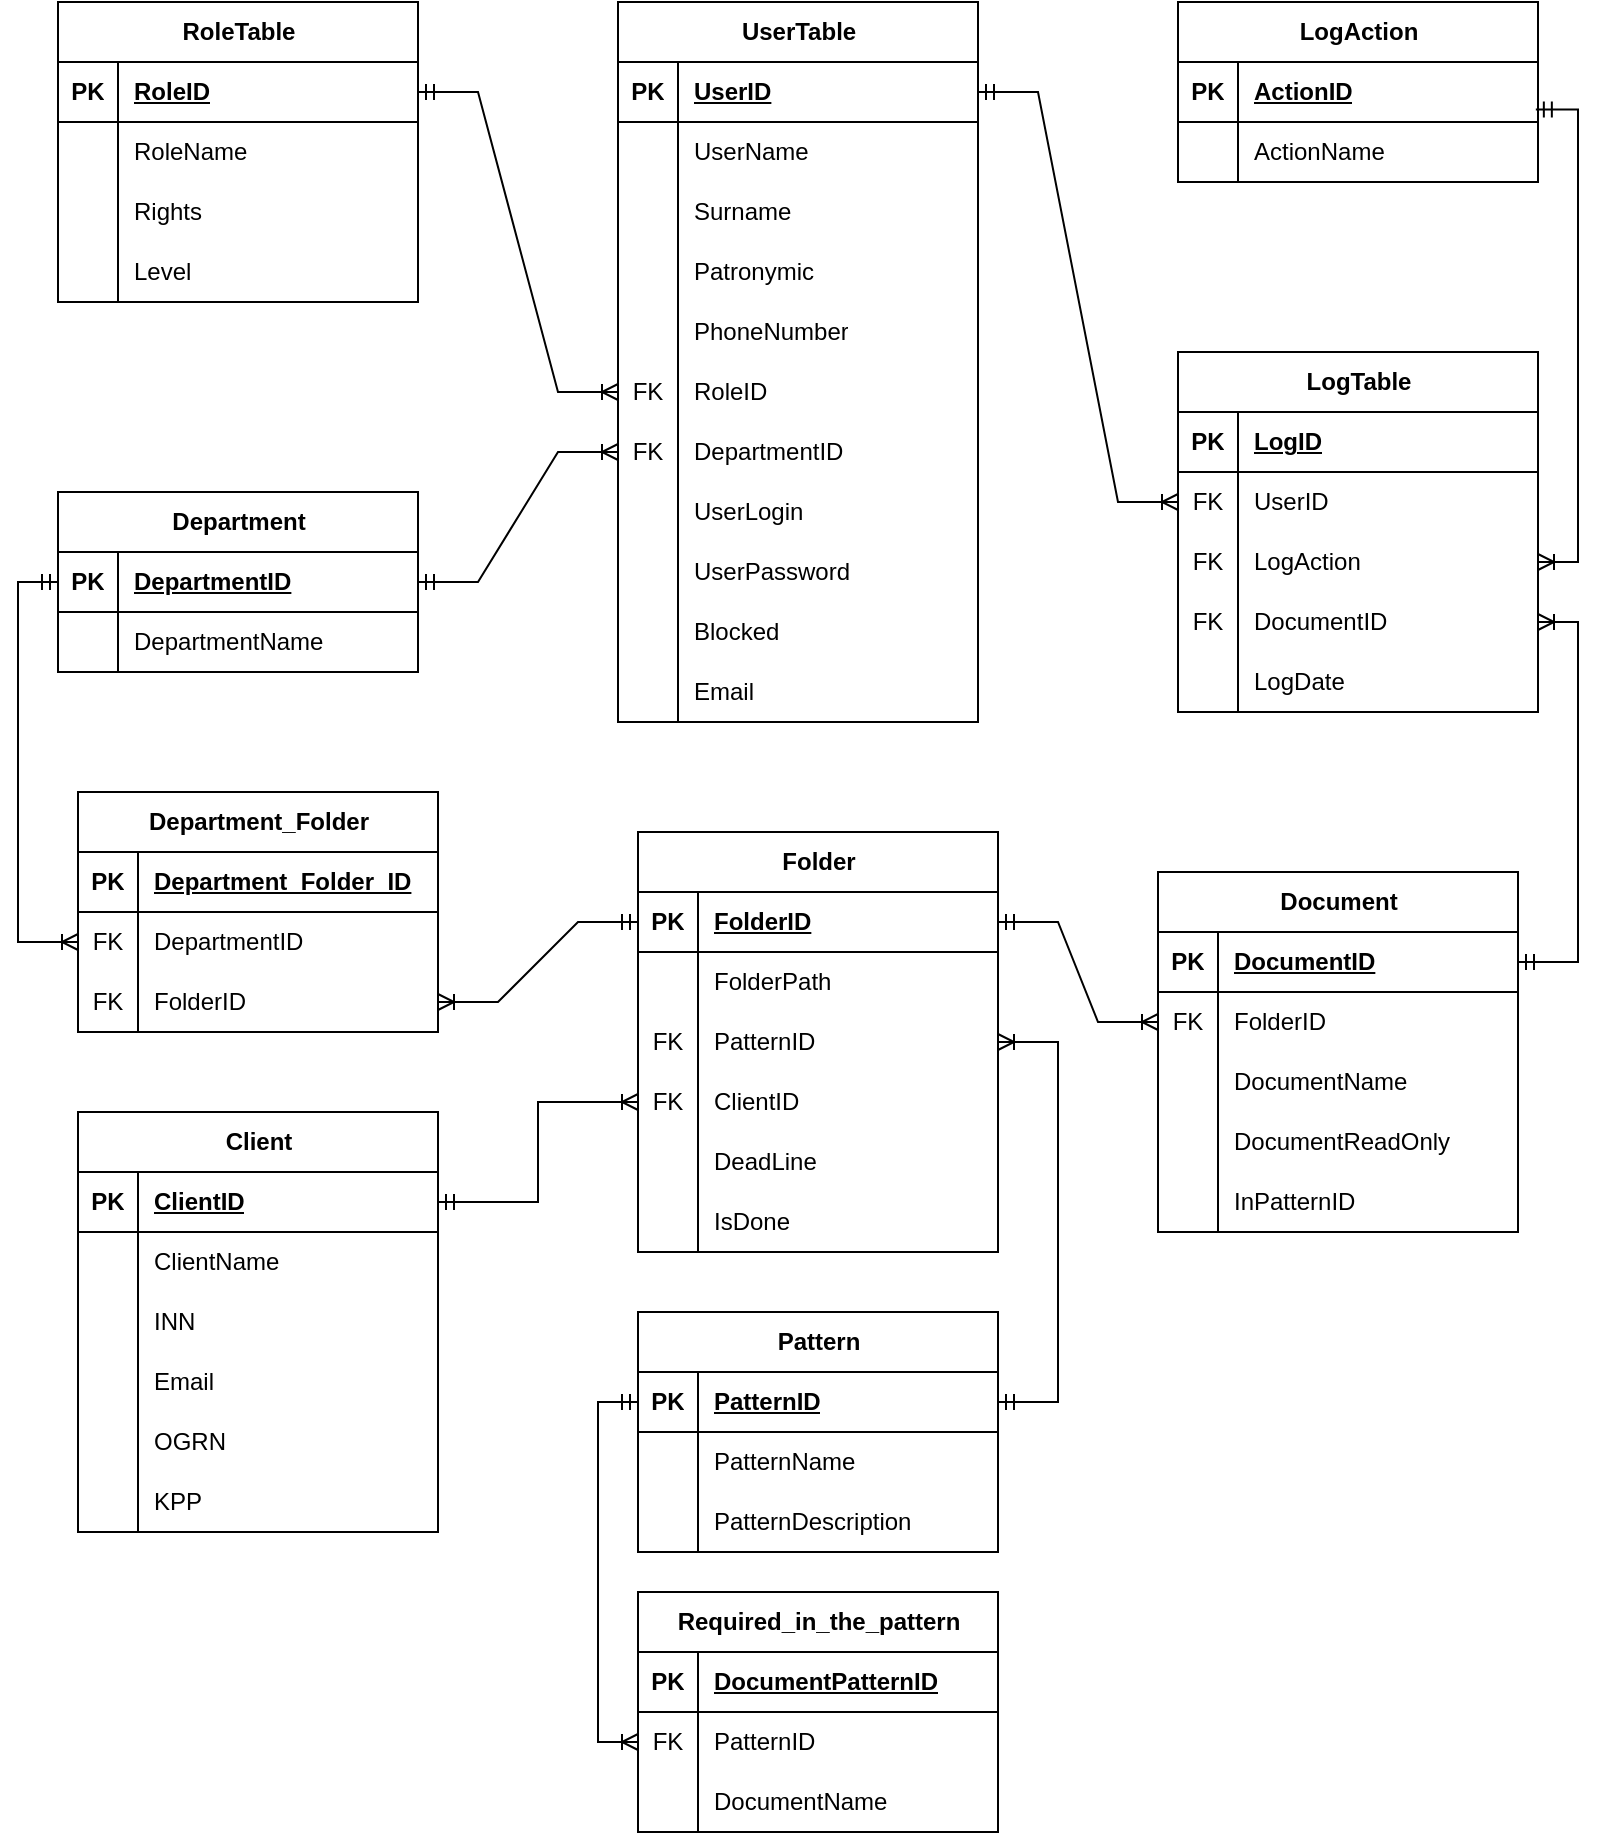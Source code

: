 <mxfile version="26.2.13">
  <diagram id="R2lEEEUBdFMjLlhIrx00" name="Page-1">
    <mxGraphModel dx="1428" dy="751" grid="1" gridSize="10" guides="1" tooltips="1" connect="1" arrows="1" fold="1" page="1" pageScale="1" pageWidth="850" pageHeight="1100" math="0" shadow="0" extFonts="Permanent Marker^https://fonts.googleapis.com/css?family=Permanent+Marker">
      <root>
        <mxCell id="0" />
        <mxCell id="1" parent="0" />
        <mxCell id="W2FB_VLiTcJTFJ5X6E1n-1" value="Client" style="shape=table;startSize=30;container=1;collapsible=1;childLayout=tableLayout;fixedRows=1;rowLines=0;fontStyle=1;align=center;resizeLast=1;html=1;" parent="1" vertex="1">
          <mxGeometry x="60" y="700" width="180" height="210" as="geometry" />
        </mxCell>
        <mxCell id="W2FB_VLiTcJTFJ5X6E1n-2" value="" style="shape=tableRow;horizontal=0;startSize=0;swimlaneHead=0;swimlaneBody=0;fillColor=none;collapsible=0;dropTarget=0;points=[[0,0.5],[1,0.5]];portConstraint=eastwest;top=0;left=0;right=0;bottom=1;" parent="W2FB_VLiTcJTFJ5X6E1n-1" vertex="1">
          <mxGeometry y="30" width="180" height="30" as="geometry" />
        </mxCell>
        <mxCell id="W2FB_VLiTcJTFJ5X6E1n-3" value="PK" style="shape=partialRectangle;connectable=0;fillColor=none;top=0;left=0;bottom=0;right=0;fontStyle=1;overflow=hidden;whiteSpace=wrap;html=1;" parent="W2FB_VLiTcJTFJ5X6E1n-2" vertex="1">
          <mxGeometry width="30" height="30" as="geometry">
            <mxRectangle width="30" height="30" as="alternateBounds" />
          </mxGeometry>
        </mxCell>
        <mxCell id="W2FB_VLiTcJTFJ5X6E1n-4" value="ClientID" style="shape=partialRectangle;connectable=0;fillColor=none;top=0;left=0;bottom=0;right=0;align=left;spacingLeft=6;fontStyle=5;overflow=hidden;whiteSpace=wrap;html=1;" parent="W2FB_VLiTcJTFJ5X6E1n-2" vertex="1">
          <mxGeometry x="30" width="150" height="30" as="geometry">
            <mxRectangle width="150" height="30" as="alternateBounds" />
          </mxGeometry>
        </mxCell>
        <mxCell id="W2FB_VLiTcJTFJ5X6E1n-5" value="" style="shape=tableRow;horizontal=0;startSize=0;swimlaneHead=0;swimlaneBody=0;fillColor=none;collapsible=0;dropTarget=0;points=[[0,0.5],[1,0.5]];portConstraint=eastwest;top=0;left=0;right=0;bottom=0;" parent="W2FB_VLiTcJTFJ5X6E1n-1" vertex="1">
          <mxGeometry y="60" width="180" height="30" as="geometry" />
        </mxCell>
        <mxCell id="W2FB_VLiTcJTFJ5X6E1n-6" value="" style="shape=partialRectangle;connectable=0;fillColor=none;top=0;left=0;bottom=0;right=0;editable=1;overflow=hidden;whiteSpace=wrap;html=1;" parent="W2FB_VLiTcJTFJ5X6E1n-5" vertex="1">
          <mxGeometry width="30" height="30" as="geometry">
            <mxRectangle width="30" height="30" as="alternateBounds" />
          </mxGeometry>
        </mxCell>
        <mxCell id="W2FB_VLiTcJTFJ5X6E1n-7" value="ClientName" style="shape=partialRectangle;connectable=0;fillColor=none;top=0;left=0;bottom=0;right=0;align=left;spacingLeft=6;overflow=hidden;whiteSpace=wrap;html=1;" parent="W2FB_VLiTcJTFJ5X6E1n-5" vertex="1">
          <mxGeometry x="30" width="150" height="30" as="geometry">
            <mxRectangle width="150" height="30" as="alternateBounds" />
          </mxGeometry>
        </mxCell>
        <mxCell id="W2FB_VLiTcJTFJ5X6E1n-8" value="" style="shape=tableRow;horizontal=0;startSize=0;swimlaneHead=0;swimlaneBody=0;fillColor=none;collapsible=0;dropTarget=0;points=[[0,0.5],[1,0.5]];portConstraint=eastwest;top=0;left=0;right=0;bottom=0;" parent="W2FB_VLiTcJTFJ5X6E1n-1" vertex="1">
          <mxGeometry y="90" width="180" height="30" as="geometry" />
        </mxCell>
        <mxCell id="W2FB_VLiTcJTFJ5X6E1n-9" value="" style="shape=partialRectangle;connectable=0;fillColor=none;top=0;left=0;bottom=0;right=0;editable=1;overflow=hidden;whiteSpace=wrap;html=1;" parent="W2FB_VLiTcJTFJ5X6E1n-8" vertex="1">
          <mxGeometry width="30" height="30" as="geometry">
            <mxRectangle width="30" height="30" as="alternateBounds" />
          </mxGeometry>
        </mxCell>
        <mxCell id="W2FB_VLiTcJTFJ5X6E1n-10" value="INN" style="shape=partialRectangle;connectable=0;fillColor=none;top=0;left=0;bottom=0;right=0;align=left;spacingLeft=6;overflow=hidden;whiteSpace=wrap;html=1;" parent="W2FB_VLiTcJTFJ5X6E1n-8" vertex="1">
          <mxGeometry x="30" width="150" height="30" as="geometry">
            <mxRectangle width="150" height="30" as="alternateBounds" />
          </mxGeometry>
        </mxCell>
        <mxCell id="W2FB_VLiTcJTFJ5X6E1n-11" value="" style="shape=tableRow;horizontal=0;startSize=0;swimlaneHead=0;swimlaneBody=0;fillColor=none;collapsible=0;dropTarget=0;points=[[0,0.5],[1,0.5]];portConstraint=eastwest;top=0;left=0;right=0;bottom=0;" parent="W2FB_VLiTcJTFJ5X6E1n-1" vertex="1">
          <mxGeometry y="120" width="180" height="30" as="geometry" />
        </mxCell>
        <mxCell id="W2FB_VLiTcJTFJ5X6E1n-12" value="" style="shape=partialRectangle;connectable=0;fillColor=none;top=0;left=0;bottom=0;right=0;editable=1;overflow=hidden;whiteSpace=wrap;html=1;" parent="W2FB_VLiTcJTFJ5X6E1n-11" vertex="1">
          <mxGeometry width="30" height="30" as="geometry">
            <mxRectangle width="30" height="30" as="alternateBounds" />
          </mxGeometry>
        </mxCell>
        <mxCell id="W2FB_VLiTcJTFJ5X6E1n-13" value="Email" style="shape=partialRectangle;connectable=0;fillColor=none;top=0;left=0;bottom=0;right=0;align=left;spacingLeft=6;overflow=hidden;whiteSpace=wrap;html=1;" parent="W2FB_VLiTcJTFJ5X6E1n-11" vertex="1">
          <mxGeometry x="30" width="150" height="30" as="geometry">
            <mxRectangle width="150" height="30" as="alternateBounds" />
          </mxGeometry>
        </mxCell>
        <mxCell id="W2FB_VLiTcJTFJ5X6E1n-147" style="shape=tableRow;horizontal=0;startSize=0;swimlaneHead=0;swimlaneBody=0;fillColor=none;collapsible=0;dropTarget=0;points=[[0,0.5],[1,0.5]];portConstraint=eastwest;top=0;left=0;right=0;bottom=0;" parent="W2FB_VLiTcJTFJ5X6E1n-1" vertex="1">
          <mxGeometry y="150" width="180" height="30" as="geometry" />
        </mxCell>
        <mxCell id="W2FB_VLiTcJTFJ5X6E1n-148" style="shape=partialRectangle;connectable=0;fillColor=none;top=0;left=0;bottom=0;right=0;editable=1;overflow=hidden;whiteSpace=wrap;html=1;" parent="W2FB_VLiTcJTFJ5X6E1n-147" vertex="1">
          <mxGeometry width="30" height="30" as="geometry">
            <mxRectangle width="30" height="30" as="alternateBounds" />
          </mxGeometry>
        </mxCell>
        <mxCell id="W2FB_VLiTcJTFJ5X6E1n-149" value="OGRN" style="shape=partialRectangle;connectable=0;fillColor=none;top=0;left=0;bottom=0;right=0;align=left;spacingLeft=6;overflow=hidden;whiteSpace=wrap;html=1;" parent="W2FB_VLiTcJTFJ5X6E1n-147" vertex="1">
          <mxGeometry x="30" width="150" height="30" as="geometry">
            <mxRectangle width="150" height="30" as="alternateBounds" />
          </mxGeometry>
        </mxCell>
        <mxCell id="W2FB_VLiTcJTFJ5X6E1n-150" style="shape=tableRow;horizontal=0;startSize=0;swimlaneHead=0;swimlaneBody=0;fillColor=none;collapsible=0;dropTarget=0;points=[[0,0.5],[1,0.5]];portConstraint=eastwest;top=0;left=0;right=0;bottom=0;" parent="W2FB_VLiTcJTFJ5X6E1n-1" vertex="1">
          <mxGeometry y="180" width="180" height="30" as="geometry" />
        </mxCell>
        <mxCell id="W2FB_VLiTcJTFJ5X6E1n-151" style="shape=partialRectangle;connectable=0;fillColor=none;top=0;left=0;bottom=0;right=0;editable=1;overflow=hidden;whiteSpace=wrap;html=1;" parent="W2FB_VLiTcJTFJ5X6E1n-150" vertex="1">
          <mxGeometry width="30" height="30" as="geometry">
            <mxRectangle width="30" height="30" as="alternateBounds" />
          </mxGeometry>
        </mxCell>
        <mxCell id="W2FB_VLiTcJTFJ5X6E1n-152" value="KPP" style="shape=partialRectangle;connectable=0;fillColor=none;top=0;left=0;bottom=0;right=0;align=left;spacingLeft=6;overflow=hidden;whiteSpace=wrap;html=1;" parent="W2FB_VLiTcJTFJ5X6E1n-150" vertex="1">
          <mxGeometry x="30" width="150" height="30" as="geometry">
            <mxRectangle width="150" height="30" as="alternateBounds" />
          </mxGeometry>
        </mxCell>
        <mxCell id="W2FB_VLiTcJTFJ5X6E1n-14" value="UserTable" style="shape=table;startSize=30;container=1;collapsible=1;childLayout=tableLayout;fixedRows=1;rowLines=0;fontStyle=1;align=center;resizeLast=1;html=1;" parent="1" vertex="1">
          <mxGeometry x="330" y="145" width="180" height="360" as="geometry" />
        </mxCell>
        <mxCell id="W2FB_VLiTcJTFJ5X6E1n-15" value="" style="shape=tableRow;horizontal=0;startSize=0;swimlaneHead=0;swimlaneBody=0;fillColor=none;collapsible=0;dropTarget=0;points=[[0,0.5],[1,0.5]];portConstraint=eastwest;top=0;left=0;right=0;bottom=1;" parent="W2FB_VLiTcJTFJ5X6E1n-14" vertex="1">
          <mxGeometry y="30" width="180" height="30" as="geometry" />
        </mxCell>
        <mxCell id="W2FB_VLiTcJTFJ5X6E1n-16" value="PK" style="shape=partialRectangle;connectable=0;fillColor=none;top=0;left=0;bottom=0;right=0;fontStyle=1;overflow=hidden;whiteSpace=wrap;html=1;" parent="W2FB_VLiTcJTFJ5X6E1n-15" vertex="1">
          <mxGeometry width="30" height="30" as="geometry">
            <mxRectangle width="30" height="30" as="alternateBounds" />
          </mxGeometry>
        </mxCell>
        <mxCell id="W2FB_VLiTcJTFJ5X6E1n-17" value="UserID" style="shape=partialRectangle;connectable=0;fillColor=none;top=0;left=0;bottom=0;right=0;align=left;spacingLeft=6;fontStyle=5;overflow=hidden;whiteSpace=wrap;html=1;" parent="W2FB_VLiTcJTFJ5X6E1n-15" vertex="1">
          <mxGeometry x="30" width="150" height="30" as="geometry">
            <mxRectangle width="150" height="30" as="alternateBounds" />
          </mxGeometry>
        </mxCell>
        <mxCell id="W2FB_VLiTcJTFJ5X6E1n-18" value="" style="shape=tableRow;horizontal=0;startSize=0;swimlaneHead=0;swimlaneBody=0;fillColor=none;collapsible=0;dropTarget=0;points=[[0,0.5],[1,0.5]];portConstraint=eastwest;top=0;left=0;right=0;bottom=0;" parent="W2FB_VLiTcJTFJ5X6E1n-14" vertex="1">
          <mxGeometry y="60" width="180" height="30" as="geometry" />
        </mxCell>
        <mxCell id="W2FB_VLiTcJTFJ5X6E1n-19" value="" style="shape=partialRectangle;connectable=0;fillColor=none;top=0;left=0;bottom=0;right=0;editable=1;overflow=hidden;whiteSpace=wrap;html=1;" parent="W2FB_VLiTcJTFJ5X6E1n-18" vertex="1">
          <mxGeometry width="30" height="30" as="geometry">
            <mxRectangle width="30" height="30" as="alternateBounds" />
          </mxGeometry>
        </mxCell>
        <mxCell id="W2FB_VLiTcJTFJ5X6E1n-20" value="UserName" style="shape=partialRectangle;connectable=0;fillColor=none;top=0;left=0;bottom=0;right=0;align=left;spacingLeft=6;overflow=hidden;whiteSpace=wrap;html=1;" parent="W2FB_VLiTcJTFJ5X6E1n-18" vertex="1">
          <mxGeometry x="30" width="150" height="30" as="geometry">
            <mxRectangle width="150" height="30" as="alternateBounds" />
          </mxGeometry>
        </mxCell>
        <mxCell id="W2FB_VLiTcJTFJ5X6E1n-21" value="" style="shape=tableRow;horizontal=0;startSize=0;swimlaneHead=0;swimlaneBody=0;fillColor=none;collapsible=0;dropTarget=0;points=[[0,0.5],[1,0.5]];portConstraint=eastwest;top=0;left=0;right=0;bottom=0;" parent="W2FB_VLiTcJTFJ5X6E1n-14" vertex="1">
          <mxGeometry y="90" width="180" height="30" as="geometry" />
        </mxCell>
        <mxCell id="W2FB_VLiTcJTFJ5X6E1n-22" value="" style="shape=partialRectangle;connectable=0;fillColor=none;top=0;left=0;bottom=0;right=0;editable=1;overflow=hidden;whiteSpace=wrap;html=1;" parent="W2FB_VLiTcJTFJ5X6E1n-21" vertex="1">
          <mxGeometry width="30" height="30" as="geometry">
            <mxRectangle width="30" height="30" as="alternateBounds" />
          </mxGeometry>
        </mxCell>
        <mxCell id="W2FB_VLiTcJTFJ5X6E1n-23" value="Surname" style="shape=partialRectangle;connectable=0;fillColor=none;top=0;left=0;bottom=0;right=0;align=left;spacingLeft=6;overflow=hidden;whiteSpace=wrap;html=1;" parent="W2FB_VLiTcJTFJ5X6E1n-21" vertex="1">
          <mxGeometry x="30" width="150" height="30" as="geometry">
            <mxRectangle width="150" height="30" as="alternateBounds" />
          </mxGeometry>
        </mxCell>
        <mxCell id="W2FB_VLiTcJTFJ5X6E1n-24" value="" style="shape=tableRow;horizontal=0;startSize=0;swimlaneHead=0;swimlaneBody=0;fillColor=none;collapsible=0;dropTarget=0;points=[[0,0.5],[1,0.5]];portConstraint=eastwest;top=0;left=0;right=0;bottom=0;" parent="W2FB_VLiTcJTFJ5X6E1n-14" vertex="1">
          <mxGeometry y="120" width="180" height="30" as="geometry" />
        </mxCell>
        <mxCell id="W2FB_VLiTcJTFJ5X6E1n-25" value="" style="shape=partialRectangle;connectable=0;fillColor=none;top=0;left=0;bottom=0;right=0;editable=1;overflow=hidden;whiteSpace=wrap;html=1;" parent="W2FB_VLiTcJTFJ5X6E1n-24" vertex="1">
          <mxGeometry width="30" height="30" as="geometry">
            <mxRectangle width="30" height="30" as="alternateBounds" />
          </mxGeometry>
        </mxCell>
        <mxCell id="W2FB_VLiTcJTFJ5X6E1n-26" value="Patronymic" style="shape=partialRectangle;connectable=0;fillColor=none;top=0;left=0;bottom=0;right=0;align=left;spacingLeft=6;overflow=hidden;whiteSpace=wrap;html=1;" parent="W2FB_VLiTcJTFJ5X6E1n-24" vertex="1">
          <mxGeometry x="30" width="150" height="30" as="geometry">
            <mxRectangle width="150" height="30" as="alternateBounds" />
          </mxGeometry>
        </mxCell>
        <mxCell id="W2FB_VLiTcJTFJ5X6E1n-153" style="shape=tableRow;horizontal=0;startSize=0;swimlaneHead=0;swimlaneBody=0;fillColor=none;collapsible=0;dropTarget=0;points=[[0,0.5],[1,0.5]];portConstraint=eastwest;top=0;left=0;right=0;bottom=0;" parent="W2FB_VLiTcJTFJ5X6E1n-14" vertex="1">
          <mxGeometry y="150" width="180" height="30" as="geometry" />
        </mxCell>
        <mxCell id="W2FB_VLiTcJTFJ5X6E1n-154" style="shape=partialRectangle;connectable=0;fillColor=none;top=0;left=0;bottom=0;right=0;editable=1;overflow=hidden;whiteSpace=wrap;html=1;" parent="W2FB_VLiTcJTFJ5X6E1n-153" vertex="1">
          <mxGeometry width="30" height="30" as="geometry">
            <mxRectangle width="30" height="30" as="alternateBounds" />
          </mxGeometry>
        </mxCell>
        <mxCell id="W2FB_VLiTcJTFJ5X6E1n-155" value="PhoneNumber" style="shape=partialRectangle;connectable=0;fillColor=none;top=0;left=0;bottom=0;right=0;align=left;spacingLeft=6;overflow=hidden;whiteSpace=wrap;html=1;" parent="W2FB_VLiTcJTFJ5X6E1n-153" vertex="1">
          <mxGeometry x="30" width="150" height="30" as="geometry">
            <mxRectangle width="150" height="30" as="alternateBounds" />
          </mxGeometry>
        </mxCell>
        <mxCell id="W2FB_VLiTcJTFJ5X6E1n-156" style="shape=tableRow;horizontal=0;startSize=0;swimlaneHead=0;swimlaneBody=0;fillColor=none;collapsible=0;dropTarget=0;points=[[0,0.5],[1,0.5]];portConstraint=eastwest;top=0;left=0;right=0;bottom=0;" parent="W2FB_VLiTcJTFJ5X6E1n-14" vertex="1">
          <mxGeometry y="180" width="180" height="30" as="geometry" />
        </mxCell>
        <mxCell id="W2FB_VLiTcJTFJ5X6E1n-157" value="FK" style="shape=partialRectangle;connectable=0;fillColor=none;top=0;left=0;bottom=0;right=0;editable=1;overflow=hidden;whiteSpace=wrap;html=1;" parent="W2FB_VLiTcJTFJ5X6E1n-156" vertex="1">
          <mxGeometry width="30" height="30" as="geometry">
            <mxRectangle width="30" height="30" as="alternateBounds" />
          </mxGeometry>
        </mxCell>
        <mxCell id="W2FB_VLiTcJTFJ5X6E1n-158" value="RoleID" style="shape=partialRectangle;connectable=0;fillColor=none;top=0;left=0;bottom=0;right=0;align=left;spacingLeft=6;overflow=hidden;whiteSpace=wrap;html=1;" parent="W2FB_VLiTcJTFJ5X6E1n-156" vertex="1">
          <mxGeometry x="30" width="150" height="30" as="geometry">
            <mxRectangle width="150" height="30" as="alternateBounds" />
          </mxGeometry>
        </mxCell>
        <mxCell id="W2FB_VLiTcJTFJ5X6E1n-159" style="shape=tableRow;horizontal=0;startSize=0;swimlaneHead=0;swimlaneBody=0;fillColor=none;collapsible=0;dropTarget=0;points=[[0,0.5],[1,0.5]];portConstraint=eastwest;top=0;left=0;right=0;bottom=0;" parent="W2FB_VLiTcJTFJ5X6E1n-14" vertex="1">
          <mxGeometry y="210" width="180" height="30" as="geometry" />
        </mxCell>
        <mxCell id="W2FB_VLiTcJTFJ5X6E1n-160" value="FK" style="shape=partialRectangle;connectable=0;fillColor=none;top=0;left=0;bottom=0;right=0;editable=1;overflow=hidden;whiteSpace=wrap;html=1;" parent="W2FB_VLiTcJTFJ5X6E1n-159" vertex="1">
          <mxGeometry width="30" height="30" as="geometry">
            <mxRectangle width="30" height="30" as="alternateBounds" />
          </mxGeometry>
        </mxCell>
        <mxCell id="W2FB_VLiTcJTFJ5X6E1n-161" value="DepartmentID" style="shape=partialRectangle;connectable=0;fillColor=none;top=0;left=0;bottom=0;right=0;align=left;spacingLeft=6;overflow=hidden;whiteSpace=wrap;html=1;" parent="W2FB_VLiTcJTFJ5X6E1n-159" vertex="1">
          <mxGeometry x="30" width="150" height="30" as="geometry">
            <mxRectangle width="150" height="30" as="alternateBounds" />
          </mxGeometry>
        </mxCell>
        <mxCell id="W2FB_VLiTcJTFJ5X6E1n-162" style="shape=tableRow;horizontal=0;startSize=0;swimlaneHead=0;swimlaneBody=0;fillColor=none;collapsible=0;dropTarget=0;points=[[0,0.5],[1,0.5]];portConstraint=eastwest;top=0;left=0;right=0;bottom=0;" parent="W2FB_VLiTcJTFJ5X6E1n-14" vertex="1">
          <mxGeometry y="240" width="180" height="30" as="geometry" />
        </mxCell>
        <mxCell id="W2FB_VLiTcJTFJ5X6E1n-163" style="shape=partialRectangle;connectable=0;fillColor=none;top=0;left=0;bottom=0;right=0;editable=1;overflow=hidden;whiteSpace=wrap;html=1;" parent="W2FB_VLiTcJTFJ5X6E1n-162" vertex="1">
          <mxGeometry width="30" height="30" as="geometry">
            <mxRectangle width="30" height="30" as="alternateBounds" />
          </mxGeometry>
        </mxCell>
        <mxCell id="W2FB_VLiTcJTFJ5X6E1n-164" value="UserLogin" style="shape=partialRectangle;connectable=0;fillColor=none;top=0;left=0;bottom=0;right=0;align=left;spacingLeft=6;overflow=hidden;whiteSpace=wrap;html=1;" parent="W2FB_VLiTcJTFJ5X6E1n-162" vertex="1">
          <mxGeometry x="30" width="150" height="30" as="geometry">
            <mxRectangle width="150" height="30" as="alternateBounds" />
          </mxGeometry>
        </mxCell>
        <mxCell id="W2FB_VLiTcJTFJ5X6E1n-165" style="shape=tableRow;horizontal=0;startSize=0;swimlaneHead=0;swimlaneBody=0;fillColor=none;collapsible=0;dropTarget=0;points=[[0,0.5],[1,0.5]];portConstraint=eastwest;top=0;left=0;right=0;bottom=0;" parent="W2FB_VLiTcJTFJ5X6E1n-14" vertex="1">
          <mxGeometry y="270" width="180" height="30" as="geometry" />
        </mxCell>
        <mxCell id="W2FB_VLiTcJTFJ5X6E1n-166" style="shape=partialRectangle;connectable=0;fillColor=none;top=0;left=0;bottom=0;right=0;editable=1;overflow=hidden;whiteSpace=wrap;html=1;" parent="W2FB_VLiTcJTFJ5X6E1n-165" vertex="1">
          <mxGeometry width="30" height="30" as="geometry">
            <mxRectangle width="30" height="30" as="alternateBounds" />
          </mxGeometry>
        </mxCell>
        <mxCell id="W2FB_VLiTcJTFJ5X6E1n-167" value="UserPassword" style="shape=partialRectangle;connectable=0;fillColor=none;top=0;left=0;bottom=0;right=0;align=left;spacingLeft=6;overflow=hidden;whiteSpace=wrap;html=1;" parent="W2FB_VLiTcJTFJ5X6E1n-165" vertex="1">
          <mxGeometry x="30" width="150" height="30" as="geometry">
            <mxRectangle width="150" height="30" as="alternateBounds" />
          </mxGeometry>
        </mxCell>
        <mxCell id="W2FB_VLiTcJTFJ5X6E1n-168" style="shape=tableRow;horizontal=0;startSize=0;swimlaneHead=0;swimlaneBody=0;fillColor=none;collapsible=0;dropTarget=0;points=[[0,0.5],[1,0.5]];portConstraint=eastwest;top=0;left=0;right=0;bottom=0;" parent="W2FB_VLiTcJTFJ5X6E1n-14" vertex="1">
          <mxGeometry y="300" width="180" height="30" as="geometry" />
        </mxCell>
        <mxCell id="W2FB_VLiTcJTFJ5X6E1n-169" style="shape=partialRectangle;connectable=0;fillColor=none;top=0;left=0;bottom=0;right=0;editable=1;overflow=hidden;whiteSpace=wrap;html=1;" parent="W2FB_VLiTcJTFJ5X6E1n-168" vertex="1">
          <mxGeometry width="30" height="30" as="geometry">
            <mxRectangle width="30" height="30" as="alternateBounds" />
          </mxGeometry>
        </mxCell>
        <mxCell id="W2FB_VLiTcJTFJ5X6E1n-170" value="Blocked" style="shape=partialRectangle;connectable=0;fillColor=none;top=0;left=0;bottom=0;right=0;align=left;spacingLeft=6;overflow=hidden;whiteSpace=wrap;html=1;" parent="W2FB_VLiTcJTFJ5X6E1n-168" vertex="1">
          <mxGeometry x="30" width="150" height="30" as="geometry">
            <mxRectangle width="150" height="30" as="alternateBounds" />
          </mxGeometry>
        </mxCell>
        <mxCell id="W2FB_VLiTcJTFJ5X6E1n-171" style="shape=tableRow;horizontal=0;startSize=0;swimlaneHead=0;swimlaneBody=0;fillColor=none;collapsible=0;dropTarget=0;points=[[0,0.5],[1,0.5]];portConstraint=eastwest;top=0;left=0;right=0;bottom=0;" parent="W2FB_VLiTcJTFJ5X6E1n-14" vertex="1">
          <mxGeometry y="330" width="180" height="30" as="geometry" />
        </mxCell>
        <mxCell id="W2FB_VLiTcJTFJ5X6E1n-172" style="shape=partialRectangle;connectable=0;fillColor=none;top=0;left=0;bottom=0;right=0;editable=1;overflow=hidden;whiteSpace=wrap;html=1;" parent="W2FB_VLiTcJTFJ5X6E1n-171" vertex="1">
          <mxGeometry width="30" height="30" as="geometry">
            <mxRectangle width="30" height="30" as="alternateBounds" />
          </mxGeometry>
        </mxCell>
        <mxCell id="W2FB_VLiTcJTFJ5X6E1n-173" value="Email" style="shape=partialRectangle;connectable=0;fillColor=none;top=0;left=0;bottom=0;right=0;align=left;spacingLeft=6;overflow=hidden;whiteSpace=wrap;html=1;" parent="W2FB_VLiTcJTFJ5X6E1n-171" vertex="1">
          <mxGeometry x="30" width="150" height="30" as="geometry">
            <mxRectangle width="150" height="30" as="alternateBounds" />
          </mxGeometry>
        </mxCell>
        <mxCell id="W2FB_VLiTcJTFJ5X6E1n-27" value="RoleTable" style="shape=table;startSize=30;container=1;collapsible=1;childLayout=tableLayout;fixedRows=1;rowLines=0;fontStyle=1;align=center;resizeLast=1;html=1;" parent="1" vertex="1">
          <mxGeometry x="50" y="145" width="180" height="150" as="geometry" />
        </mxCell>
        <mxCell id="W2FB_VLiTcJTFJ5X6E1n-28" value="" style="shape=tableRow;horizontal=0;startSize=0;swimlaneHead=0;swimlaneBody=0;fillColor=none;collapsible=0;dropTarget=0;points=[[0,0.5],[1,0.5]];portConstraint=eastwest;top=0;left=0;right=0;bottom=1;" parent="W2FB_VLiTcJTFJ5X6E1n-27" vertex="1">
          <mxGeometry y="30" width="180" height="30" as="geometry" />
        </mxCell>
        <mxCell id="W2FB_VLiTcJTFJ5X6E1n-29" value="PK" style="shape=partialRectangle;connectable=0;fillColor=none;top=0;left=0;bottom=0;right=0;fontStyle=1;overflow=hidden;whiteSpace=wrap;html=1;" parent="W2FB_VLiTcJTFJ5X6E1n-28" vertex="1">
          <mxGeometry width="30" height="30" as="geometry">
            <mxRectangle width="30" height="30" as="alternateBounds" />
          </mxGeometry>
        </mxCell>
        <mxCell id="W2FB_VLiTcJTFJ5X6E1n-30" value="RoleID" style="shape=partialRectangle;connectable=0;fillColor=none;top=0;left=0;bottom=0;right=0;align=left;spacingLeft=6;fontStyle=5;overflow=hidden;whiteSpace=wrap;html=1;" parent="W2FB_VLiTcJTFJ5X6E1n-28" vertex="1">
          <mxGeometry x="30" width="150" height="30" as="geometry">
            <mxRectangle width="150" height="30" as="alternateBounds" />
          </mxGeometry>
        </mxCell>
        <mxCell id="W2FB_VLiTcJTFJ5X6E1n-31" value="" style="shape=tableRow;horizontal=0;startSize=0;swimlaneHead=0;swimlaneBody=0;fillColor=none;collapsible=0;dropTarget=0;points=[[0,0.5],[1,0.5]];portConstraint=eastwest;top=0;left=0;right=0;bottom=0;" parent="W2FB_VLiTcJTFJ5X6E1n-27" vertex="1">
          <mxGeometry y="60" width="180" height="30" as="geometry" />
        </mxCell>
        <mxCell id="W2FB_VLiTcJTFJ5X6E1n-32" value="" style="shape=partialRectangle;connectable=0;fillColor=none;top=0;left=0;bottom=0;right=0;editable=1;overflow=hidden;whiteSpace=wrap;html=1;" parent="W2FB_VLiTcJTFJ5X6E1n-31" vertex="1">
          <mxGeometry width="30" height="30" as="geometry">
            <mxRectangle width="30" height="30" as="alternateBounds" />
          </mxGeometry>
        </mxCell>
        <mxCell id="W2FB_VLiTcJTFJ5X6E1n-33" value="RoleName" style="shape=partialRectangle;connectable=0;fillColor=none;top=0;left=0;bottom=0;right=0;align=left;spacingLeft=6;overflow=hidden;whiteSpace=wrap;html=1;" parent="W2FB_VLiTcJTFJ5X6E1n-31" vertex="1">
          <mxGeometry x="30" width="150" height="30" as="geometry">
            <mxRectangle width="150" height="30" as="alternateBounds" />
          </mxGeometry>
        </mxCell>
        <mxCell id="W2FB_VLiTcJTFJ5X6E1n-34" value="" style="shape=tableRow;horizontal=0;startSize=0;swimlaneHead=0;swimlaneBody=0;fillColor=none;collapsible=0;dropTarget=0;points=[[0,0.5],[1,0.5]];portConstraint=eastwest;top=0;left=0;right=0;bottom=0;" parent="W2FB_VLiTcJTFJ5X6E1n-27" vertex="1">
          <mxGeometry y="90" width="180" height="30" as="geometry" />
        </mxCell>
        <mxCell id="W2FB_VLiTcJTFJ5X6E1n-35" value="" style="shape=partialRectangle;connectable=0;fillColor=none;top=0;left=0;bottom=0;right=0;editable=1;overflow=hidden;whiteSpace=wrap;html=1;" parent="W2FB_VLiTcJTFJ5X6E1n-34" vertex="1">
          <mxGeometry width="30" height="30" as="geometry">
            <mxRectangle width="30" height="30" as="alternateBounds" />
          </mxGeometry>
        </mxCell>
        <mxCell id="W2FB_VLiTcJTFJ5X6E1n-36" value="Rights" style="shape=partialRectangle;connectable=0;fillColor=none;top=0;left=0;bottom=0;right=0;align=left;spacingLeft=6;overflow=hidden;whiteSpace=wrap;html=1;" parent="W2FB_VLiTcJTFJ5X6E1n-34" vertex="1">
          <mxGeometry x="30" width="150" height="30" as="geometry">
            <mxRectangle width="150" height="30" as="alternateBounds" />
          </mxGeometry>
        </mxCell>
        <mxCell id="W2FB_VLiTcJTFJ5X6E1n-37" value="" style="shape=tableRow;horizontal=0;startSize=0;swimlaneHead=0;swimlaneBody=0;fillColor=none;collapsible=0;dropTarget=0;points=[[0,0.5],[1,0.5]];portConstraint=eastwest;top=0;left=0;right=0;bottom=0;" parent="W2FB_VLiTcJTFJ5X6E1n-27" vertex="1">
          <mxGeometry y="120" width="180" height="30" as="geometry" />
        </mxCell>
        <mxCell id="W2FB_VLiTcJTFJ5X6E1n-38" value="" style="shape=partialRectangle;connectable=0;fillColor=none;top=0;left=0;bottom=0;right=0;editable=1;overflow=hidden;whiteSpace=wrap;html=1;" parent="W2FB_VLiTcJTFJ5X6E1n-37" vertex="1">
          <mxGeometry width="30" height="30" as="geometry">
            <mxRectangle width="30" height="30" as="alternateBounds" />
          </mxGeometry>
        </mxCell>
        <mxCell id="W2FB_VLiTcJTFJ5X6E1n-39" value="Level" style="shape=partialRectangle;connectable=0;fillColor=none;top=0;left=0;bottom=0;right=0;align=left;spacingLeft=6;overflow=hidden;whiteSpace=wrap;html=1;" parent="W2FB_VLiTcJTFJ5X6E1n-37" vertex="1">
          <mxGeometry x="30" width="150" height="30" as="geometry">
            <mxRectangle width="150" height="30" as="alternateBounds" />
          </mxGeometry>
        </mxCell>
        <mxCell id="W2FB_VLiTcJTFJ5X6E1n-40" value="Document" style="shape=table;startSize=30;container=1;collapsible=1;childLayout=tableLayout;fixedRows=1;rowLines=0;fontStyle=1;align=center;resizeLast=1;html=1;" parent="1" vertex="1">
          <mxGeometry x="600" y="580" width="180" height="180" as="geometry" />
        </mxCell>
        <mxCell id="W2FB_VLiTcJTFJ5X6E1n-41" value="" style="shape=tableRow;horizontal=0;startSize=0;swimlaneHead=0;swimlaneBody=0;fillColor=none;collapsible=0;dropTarget=0;points=[[0,0.5],[1,0.5]];portConstraint=eastwest;top=0;left=0;right=0;bottom=1;" parent="W2FB_VLiTcJTFJ5X6E1n-40" vertex="1">
          <mxGeometry y="30" width="180" height="30" as="geometry" />
        </mxCell>
        <mxCell id="W2FB_VLiTcJTFJ5X6E1n-42" value="PK" style="shape=partialRectangle;connectable=0;fillColor=none;top=0;left=0;bottom=0;right=0;fontStyle=1;overflow=hidden;whiteSpace=wrap;html=1;" parent="W2FB_VLiTcJTFJ5X6E1n-41" vertex="1">
          <mxGeometry width="30" height="30" as="geometry">
            <mxRectangle width="30" height="30" as="alternateBounds" />
          </mxGeometry>
        </mxCell>
        <mxCell id="W2FB_VLiTcJTFJ5X6E1n-43" value="DocumentID" style="shape=partialRectangle;connectable=0;fillColor=none;top=0;left=0;bottom=0;right=0;align=left;spacingLeft=6;fontStyle=5;overflow=hidden;whiteSpace=wrap;html=1;" parent="W2FB_VLiTcJTFJ5X6E1n-41" vertex="1">
          <mxGeometry x="30" width="150" height="30" as="geometry">
            <mxRectangle width="150" height="30" as="alternateBounds" />
          </mxGeometry>
        </mxCell>
        <mxCell id="W2FB_VLiTcJTFJ5X6E1n-44" value="" style="shape=tableRow;horizontal=0;startSize=0;swimlaneHead=0;swimlaneBody=0;fillColor=none;collapsible=0;dropTarget=0;points=[[0,0.5],[1,0.5]];portConstraint=eastwest;top=0;left=0;right=0;bottom=0;" parent="W2FB_VLiTcJTFJ5X6E1n-40" vertex="1">
          <mxGeometry y="60" width="180" height="30" as="geometry" />
        </mxCell>
        <mxCell id="W2FB_VLiTcJTFJ5X6E1n-45" value="FK" style="shape=partialRectangle;connectable=0;fillColor=none;top=0;left=0;bottom=0;right=0;editable=1;overflow=hidden;whiteSpace=wrap;html=1;" parent="W2FB_VLiTcJTFJ5X6E1n-44" vertex="1">
          <mxGeometry width="30" height="30" as="geometry">
            <mxRectangle width="30" height="30" as="alternateBounds" />
          </mxGeometry>
        </mxCell>
        <mxCell id="W2FB_VLiTcJTFJ5X6E1n-46" value="FolderID" style="shape=partialRectangle;connectable=0;fillColor=none;top=0;left=0;bottom=0;right=0;align=left;spacingLeft=6;overflow=hidden;whiteSpace=wrap;html=1;" parent="W2FB_VLiTcJTFJ5X6E1n-44" vertex="1">
          <mxGeometry x="30" width="150" height="30" as="geometry">
            <mxRectangle width="150" height="30" as="alternateBounds" />
          </mxGeometry>
        </mxCell>
        <mxCell id="W2FB_VLiTcJTFJ5X6E1n-47" value="" style="shape=tableRow;horizontal=0;startSize=0;swimlaneHead=0;swimlaneBody=0;fillColor=none;collapsible=0;dropTarget=0;points=[[0,0.5],[1,0.5]];portConstraint=eastwest;top=0;left=0;right=0;bottom=0;" parent="W2FB_VLiTcJTFJ5X6E1n-40" vertex="1">
          <mxGeometry y="90" width="180" height="30" as="geometry" />
        </mxCell>
        <mxCell id="W2FB_VLiTcJTFJ5X6E1n-48" value="" style="shape=partialRectangle;connectable=0;fillColor=none;top=0;left=0;bottom=0;right=0;editable=1;overflow=hidden;whiteSpace=wrap;html=1;" parent="W2FB_VLiTcJTFJ5X6E1n-47" vertex="1">
          <mxGeometry width="30" height="30" as="geometry">
            <mxRectangle width="30" height="30" as="alternateBounds" />
          </mxGeometry>
        </mxCell>
        <mxCell id="W2FB_VLiTcJTFJ5X6E1n-49" value="DocumentName" style="shape=partialRectangle;connectable=0;fillColor=none;top=0;left=0;bottom=0;right=0;align=left;spacingLeft=6;overflow=hidden;whiteSpace=wrap;html=1;" parent="W2FB_VLiTcJTFJ5X6E1n-47" vertex="1">
          <mxGeometry x="30" width="150" height="30" as="geometry">
            <mxRectangle width="150" height="30" as="alternateBounds" />
          </mxGeometry>
        </mxCell>
        <mxCell id="W2FB_VLiTcJTFJ5X6E1n-177" style="shape=tableRow;horizontal=0;startSize=0;swimlaneHead=0;swimlaneBody=0;fillColor=none;collapsible=0;dropTarget=0;points=[[0,0.5],[1,0.5]];portConstraint=eastwest;top=0;left=0;right=0;bottom=0;" parent="W2FB_VLiTcJTFJ5X6E1n-40" vertex="1">
          <mxGeometry y="120" width="180" height="30" as="geometry" />
        </mxCell>
        <mxCell id="W2FB_VLiTcJTFJ5X6E1n-178" style="shape=partialRectangle;connectable=0;fillColor=none;top=0;left=0;bottom=0;right=0;editable=1;overflow=hidden;whiteSpace=wrap;html=1;" parent="W2FB_VLiTcJTFJ5X6E1n-177" vertex="1">
          <mxGeometry width="30" height="30" as="geometry">
            <mxRectangle width="30" height="30" as="alternateBounds" />
          </mxGeometry>
        </mxCell>
        <mxCell id="W2FB_VLiTcJTFJ5X6E1n-179" value="DocumentReadOnly" style="shape=partialRectangle;connectable=0;fillColor=none;top=0;left=0;bottom=0;right=0;align=left;spacingLeft=6;overflow=hidden;whiteSpace=wrap;html=1;" parent="W2FB_VLiTcJTFJ5X6E1n-177" vertex="1">
          <mxGeometry x="30" width="150" height="30" as="geometry">
            <mxRectangle width="150" height="30" as="alternateBounds" />
          </mxGeometry>
        </mxCell>
        <mxCell id="W2FB_VLiTcJTFJ5X6E1n-180" style="shape=tableRow;horizontal=0;startSize=0;swimlaneHead=0;swimlaneBody=0;fillColor=none;collapsible=0;dropTarget=0;points=[[0,0.5],[1,0.5]];portConstraint=eastwest;top=0;left=0;right=0;bottom=0;" parent="W2FB_VLiTcJTFJ5X6E1n-40" vertex="1">
          <mxGeometry y="150" width="180" height="30" as="geometry" />
        </mxCell>
        <mxCell id="W2FB_VLiTcJTFJ5X6E1n-181" style="shape=partialRectangle;connectable=0;fillColor=none;top=0;left=0;bottom=0;right=0;editable=1;overflow=hidden;whiteSpace=wrap;html=1;" parent="W2FB_VLiTcJTFJ5X6E1n-180" vertex="1">
          <mxGeometry width="30" height="30" as="geometry">
            <mxRectangle width="30" height="30" as="alternateBounds" />
          </mxGeometry>
        </mxCell>
        <mxCell id="W2FB_VLiTcJTFJ5X6E1n-182" value="InPatternID" style="shape=partialRectangle;connectable=0;fillColor=none;top=0;left=0;bottom=0;right=0;align=left;spacingLeft=6;overflow=hidden;whiteSpace=wrap;html=1;" parent="W2FB_VLiTcJTFJ5X6E1n-180" vertex="1">
          <mxGeometry x="30" width="150" height="30" as="geometry">
            <mxRectangle width="150" height="30" as="alternateBounds" />
          </mxGeometry>
        </mxCell>
        <mxCell id="W2FB_VLiTcJTFJ5X6E1n-53" value="Folder" style="shape=table;startSize=30;container=1;collapsible=1;childLayout=tableLayout;fixedRows=1;rowLines=0;fontStyle=1;align=center;resizeLast=1;html=1;" parent="1" vertex="1">
          <mxGeometry x="340" y="560" width="180" height="210" as="geometry" />
        </mxCell>
        <mxCell id="W2FB_VLiTcJTFJ5X6E1n-54" value="" style="shape=tableRow;horizontal=0;startSize=0;swimlaneHead=0;swimlaneBody=0;fillColor=none;collapsible=0;dropTarget=0;points=[[0,0.5],[1,0.5]];portConstraint=eastwest;top=0;left=0;right=0;bottom=1;" parent="W2FB_VLiTcJTFJ5X6E1n-53" vertex="1">
          <mxGeometry y="30" width="180" height="30" as="geometry" />
        </mxCell>
        <mxCell id="W2FB_VLiTcJTFJ5X6E1n-55" value="PK" style="shape=partialRectangle;connectable=0;fillColor=none;top=0;left=0;bottom=0;right=0;fontStyle=1;overflow=hidden;whiteSpace=wrap;html=1;" parent="W2FB_VLiTcJTFJ5X6E1n-54" vertex="1">
          <mxGeometry width="30" height="30" as="geometry">
            <mxRectangle width="30" height="30" as="alternateBounds" />
          </mxGeometry>
        </mxCell>
        <mxCell id="W2FB_VLiTcJTFJ5X6E1n-56" value="FolderID" style="shape=partialRectangle;connectable=0;fillColor=none;top=0;left=0;bottom=0;right=0;align=left;spacingLeft=6;fontStyle=5;overflow=hidden;whiteSpace=wrap;html=1;" parent="W2FB_VLiTcJTFJ5X6E1n-54" vertex="1">
          <mxGeometry x="30" width="150" height="30" as="geometry">
            <mxRectangle width="150" height="30" as="alternateBounds" />
          </mxGeometry>
        </mxCell>
        <mxCell id="W2FB_VLiTcJTFJ5X6E1n-57" value="" style="shape=tableRow;horizontal=0;startSize=0;swimlaneHead=0;swimlaneBody=0;fillColor=none;collapsible=0;dropTarget=0;points=[[0,0.5],[1,0.5]];portConstraint=eastwest;top=0;left=0;right=0;bottom=0;" parent="W2FB_VLiTcJTFJ5X6E1n-53" vertex="1">
          <mxGeometry y="60" width="180" height="30" as="geometry" />
        </mxCell>
        <mxCell id="W2FB_VLiTcJTFJ5X6E1n-58" value="" style="shape=partialRectangle;connectable=0;fillColor=none;top=0;left=0;bottom=0;right=0;editable=1;overflow=hidden;whiteSpace=wrap;html=1;" parent="W2FB_VLiTcJTFJ5X6E1n-57" vertex="1">
          <mxGeometry width="30" height="30" as="geometry">
            <mxRectangle width="30" height="30" as="alternateBounds" />
          </mxGeometry>
        </mxCell>
        <mxCell id="W2FB_VLiTcJTFJ5X6E1n-59" value="FolderPath" style="shape=partialRectangle;connectable=0;fillColor=none;top=0;left=0;bottom=0;right=0;align=left;spacingLeft=6;overflow=hidden;whiteSpace=wrap;html=1;" parent="W2FB_VLiTcJTFJ5X6E1n-57" vertex="1">
          <mxGeometry x="30" width="150" height="30" as="geometry">
            <mxRectangle width="150" height="30" as="alternateBounds" />
          </mxGeometry>
        </mxCell>
        <mxCell id="W2FB_VLiTcJTFJ5X6E1n-60" value="" style="shape=tableRow;horizontal=0;startSize=0;swimlaneHead=0;swimlaneBody=0;fillColor=none;collapsible=0;dropTarget=0;points=[[0,0.5],[1,0.5]];portConstraint=eastwest;top=0;left=0;right=0;bottom=0;" parent="W2FB_VLiTcJTFJ5X6E1n-53" vertex="1">
          <mxGeometry y="90" width="180" height="30" as="geometry" />
        </mxCell>
        <mxCell id="W2FB_VLiTcJTFJ5X6E1n-61" value="FK" style="shape=partialRectangle;connectable=0;fillColor=none;top=0;left=0;bottom=0;right=0;editable=1;overflow=hidden;whiteSpace=wrap;html=1;" parent="W2FB_VLiTcJTFJ5X6E1n-60" vertex="1">
          <mxGeometry width="30" height="30" as="geometry">
            <mxRectangle width="30" height="30" as="alternateBounds" />
          </mxGeometry>
        </mxCell>
        <mxCell id="W2FB_VLiTcJTFJ5X6E1n-62" value="PatternID" style="shape=partialRectangle;connectable=0;fillColor=none;top=0;left=0;bottom=0;right=0;align=left;spacingLeft=6;overflow=hidden;whiteSpace=wrap;html=1;" parent="W2FB_VLiTcJTFJ5X6E1n-60" vertex="1">
          <mxGeometry x="30" width="150" height="30" as="geometry">
            <mxRectangle width="150" height="30" as="alternateBounds" />
          </mxGeometry>
        </mxCell>
        <mxCell id="W2FB_VLiTcJTFJ5X6E1n-63" value="" style="shape=tableRow;horizontal=0;startSize=0;swimlaneHead=0;swimlaneBody=0;fillColor=none;collapsible=0;dropTarget=0;points=[[0,0.5],[1,0.5]];portConstraint=eastwest;top=0;left=0;right=0;bottom=0;" parent="W2FB_VLiTcJTFJ5X6E1n-53" vertex="1">
          <mxGeometry y="120" width="180" height="30" as="geometry" />
        </mxCell>
        <mxCell id="W2FB_VLiTcJTFJ5X6E1n-64" value="FK" style="shape=partialRectangle;connectable=0;fillColor=none;top=0;left=0;bottom=0;right=0;editable=1;overflow=hidden;whiteSpace=wrap;html=1;" parent="W2FB_VLiTcJTFJ5X6E1n-63" vertex="1">
          <mxGeometry width="30" height="30" as="geometry">
            <mxRectangle width="30" height="30" as="alternateBounds" />
          </mxGeometry>
        </mxCell>
        <mxCell id="W2FB_VLiTcJTFJ5X6E1n-65" value="ClientID" style="shape=partialRectangle;connectable=0;fillColor=none;top=0;left=0;bottom=0;right=0;align=left;spacingLeft=6;overflow=hidden;whiteSpace=wrap;html=1;" parent="W2FB_VLiTcJTFJ5X6E1n-63" vertex="1">
          <mxGeometry x="30" width="150" height="30" as="geometry">
            <mxRectangle width="150" height="30" as="alternateBounds" />
          </mxGeometry>
        </mxCell>
        <mxCell id="vY7YBZX4q5D96nnrepRs-1" style="shape=tableRow;horizontal=0;startSize=0;swimlaneHead=0;swimlaneBody=0;fillColor=none;collapsible=0;dropTarget=0;points=[[0,0.5],[1,0.5]];portConstraint=eastwest;top=0;left=0;right=0;bottom=0;" vertex="1" parent="W2FB_VLiTcJTFJ5X6E1n-53">
          <mxGeometry y="150" width="180" height="30" as="geometry" />
        </mxCell>
        <mxCell id="vY7YBZX4q5D96nnrepRs-2" style="shape=partialRectangle;connectable=0;fillColor=none;top=0;left=0;bottom=0;right=0;editable=1;overflow=hidden;whiteSpace=wrap;html=1;" vertex="1" parent="vY7YBZX4q5D96nnrepRs-1">
          <mxGeometry width="30" height="30" as="geometry">
            <mxRectangle width="30" height="30" as="alternateBounds" />
          </mxGeometry>
        </mxCell>
        <mxCell id="vY7YBZX4q5D96nnrepRs-3" value="DeadLine" style="shape=partialRectangle;connectable=0;fillColor=none;top=0;left=0;bottom=0;right=0;align=left;spacingLeft=6;overflow=hidden;whiteSpace=wrap;html=1;" vertex="1" parent="vY7YBZX4q5D96nnrepRs-1">
          <mxGeometry x="30" width="150" height="30" as="geometry">
            <mxRectangle width="150" height="30" as="alternateBounds" />
          </mxGeometry>
        </mxCell>
        <mxCell id="vY7YBZX4q5D96nnrepRs-4" style="shape=tableRow;horizontal=0;startSize=0;swimlaneHead=0;swimlaneBody=0;fillColor=none;collapsible=0;dropTarget=0;points=[[0,0.5],[1,0.5]];portConstraint=eastwest;top=0;left=0;right=0;bottom=0;" vertex="1" parent="W2FB_VLiTcJTFJ5X6E1n-53">
          <mxGeometry y="180" width="180" height="30" as="geometry" />
        </mxCell>
        <mxCell id="vY7YBZX4q5D96nnrepRs-5" style="shape=partialRectangle;connectable=0;fillColor=none;top=0;left=0;bottom=0;right=0;editable=1;overflow=hidden;whiteSpace=wrap;html=1;" vertex="1" parent="vY7YBZX4q5D96nnrepRs-4">
          <mxGeometry width="30" height="30" as="geometry">
            <mxRectangle width="30" height="30" as="alternateBounds" />
          </mxGeometry>
        </mxCell>
        <mxCell id="vY7YBZX4q5D96nnrepRs-6" value="IsDone" style="shape=partialRectangle;connectable=0;fillColor=none;top=0;left=0;bottom=0;right=0;align=left;spacingLeft=6;overflow=hidden;whiteSpace=wrap;html=1;" vertex="1" parent="vY7YBZX4q5D96nnrepRs-4">
          <mxGeometry x="30" width="150" height="30" as="geometry">
            <mxRectangle width="150" height="30" as="alternateBounds" />
          </mxGeometry>
        </mxCell>
        <mxCell id="W2FB_VLiTcJTFJ5X6E1n-66" value="LogTable" style="shape=table;startSize=30;container=1;collapsible=1;childLayout=tableLayout;fixedRows=1;rowLines=0;fontStyle=1;align=center;resizeLast=1;html=1;" parent="1" vertex="1">
          <mxGeometry x="610" y="320" width="180" height="180" as="geometry" />
        </mxCell>
        <mxCell id="W2FB_VLiTcJTFJ5X6E1n-67" value="" style="shape=tableRow;horizontal=0;startSize=0;swimlaneHead=0;swimlaneBody=0;fillColor=none;collapsible=0;dropTarget=0;points=[[0,0.5],[1,0.5]];portConstraint=eastwest;top=0;left=0;right=0;bottom=1;" parent="W2FB_VLiTcJTFJ5X6E1n-66" vertex="1">
          <mxGeometry y="30" width="180" height="30" as="geometry" />
        </mxCell>
        <mxCell id="W2FB_VLiTcJTFJ5X6E1n-68" value="PK" style="shape=partialRectangle;connectable=0;fillColor=none;top=0;left=0;bottom=0;right=0;fontStyle=1;overflow=hidden;whiteSpace=wrap;html=1;" parent="W2FB_VLiTcJTFJ5X6E1n-67" vertex="1">
          <mxGeometry width="30" height="30" as="geometry">
            <mxRectangle width="30" height="30" as="alternateBounds" />
          </mxGeometry>
        </mxCell>
        <mxCell id="W2FB_VLiTcJTFJ5X6E1n-69" value="LogID" style="shape=partialRectangle;connectable=0;fillColor=none;top=0;left=0;bottom=0;right=0;align=left;spacingLeft=6;fontStyle=5;overflow=hidden;whiteSpace=wrap;html=1;" parent="W2FB_VLiTcJTFJ5X6E1n-67" vertex="1">
          <mxGeometry x="30" width="150" height="30" as="geometry">
            <mxRectangle width="150" height="30" as="alternateBounds" />
          </mxGeometry>
        </mxCell>
        <mxCell id="W2FB_VLiTcJTFJ5X6E1n-70" value="" style="shape=tableRow;horizontal=0;startSize=0;swimlaneHead=0;swimlaneBody=0;fillColor=none;collapsible=0;dropTarget=0;points=[[0,0.5],[1,0.5]];portConstraint=eastwest;top=0;left=0;right=0;bottom=0;" parent="W2FB_VLiTcJTFJ5X6E1n-66" vertex="1">
          <mxGeometry y="60" width="180" height="30" as="geometry" />
        </mxCell>
        <mxCell id="W2FB_VLiTcJTFJ5X6E1n-71" value="FK" style="shape=partialRectangle;connectable=0;fillColor=none;top=0;left=0;bottom=0;right=0;editable=1;overflow=hidden;whiteSpace=wrap;html=1;" parent="W2FB_VLiTcJTFJ5X6E1n-70" vertex="1">
          <mxGeometry width="30" height="30" as="geometry">
            <mxRectangle width="30" height="30" as="alternateBounds" />
          </mxGeometry>
        </mxCell>
        <mxCell id="W2FB_VLiTcJTFJ5X6E1n-72" value="UserID" style="shape=partialRectangle;connectable=0;fillColor=none;top=0;left=0;bottom=0;right=0;align=left;spacingLeft=6;overflow=hidden;whiteSpace=wrap;html=1;" parent="W2FB_VLiTcJTFJ5X6E1n-70" vertex="1">
          <mxGeometry x="30" width="150" height="30" as="geometry">
            <mxRectangle width="150" height="30" as="alternateBounds" />
          </mxGeometry>
        </mxCell>
        <mxCell id="W2FB_VLiTcJTFJ5X6E1n-73" value="" style="shape=tableRow;horizontal=0;startSize=0;swimlaneHead=0;swimlaneBody=0;fillColor=none;collapsible=0;dropTarget=0;points=[[0,0.5],[1,0.5]];portConstraint=eastwest;top=0;left=0;right=0;bottom=0;" parent="W2FB_VLiTcJTFJ5X6E1n-66" vertex="1">
          <mxGeometry y="90" width="180" height="30" as="geometry" />
        </mxCell>
        <mxCell id="W2FB_VLiTcJTFJ5X6E1n-74" value="FK" style="shape=partialRectangle;connectable=0;fillColor=none;top=0;left=0;bottom=0;right=0;editable=1;overflow=hidden;whiteSpace=wrap;html=1;" parent="W2FB_VLiTcJTFJ5X6E1n-73" vertex="1">
          <mxGeometry width="30" height="30" as="geometry">
            <mxRectangle width="30" height="30" as="alternateBounds" />
          </mxGeometry>
        </mxCell>
        <mxCell id="W2FB_VLiTcJTFJ5X6E1n-75" value="LogAction" style="shape=partialRectangle;connectable=0;fillColor=none;top=0;left=0;bottom=0;right=0;align=left;spacingLeft=6;overflow=hidden;whiteSpace=wrap;html=1;" parent="W2FB_VLiTcJTFJ5X6E1n-73" vertex="1">
          <mxGeometry x="30" width="150" height="30" as="geometry">
            <mxRectangle width="150" height="30" as="alternateBounds" />
          </mxGeometry>
        </mxCell>
        <mxCell id="W2FB_VLiTcJTFJ5X6E1n-76" value="" style="shape=tableRow;horizontal=0;startSize=0;swimlaneHead=0;swimlaneBody=0;fillColor=none;collapsible=0;dropTarget=0;points=[[0,0.5],[1,0.5]];portConstraint=eastwest;top=0;left=0;right=0;bottom=0;" parent="W2FB_VLiTcJTFJ5X6E1n-66" vertex="1">
          <mxGeometry y="120" width="180" height="30" as="geometry" />
        </mxCell>
        <mxCell id="W2FB_VLiTcJTFJ5X6E1n-77" value="FK" style="shape=partialRectangle;connectable=0;fillColor=none;top=0;left=0;bottom=0;right=0;editable=1;overflow=hidden;whiteSpace=wrap;html=1;" parent="W2FB_VLiTcJTFJ5X6E1n-76" vertex="1">
          <mxGeometry width="30" height="30" as="geometry">
            <mxRectangle width="30" height="30" as="alternateBounds" />
          </mxGeometry>
        </mxCell>
        <mxCell id="W2FB_VLiTcJTFJ5X6E1n-78" value="DocumentID" style="shape=partialRectangle;connectable=0;fillColor=none;top=0;left=0;bottom=0;right=0;align=left;spacingLeft=6;overflow=hidden;whiteSpace=wrap;html=1;" parent="W2FB_VLiTcJTFJ5X6E1n-76" vertex="1">
          <mxGeometry x="30" width="150" height="30" as="geometry">
            <mxRectangle width="150" height="30" as="alternateBounds" />
          </mxGeometry>
        </mxCell>
        <mxCell id="vY7YBZX4q5D96nnrepRs-7" style="shape=tableRow;horizontal=0;startSize=0;swimlaneHead=0;swimlaneBody=0;fillColor=none;collapsible=0;dropTarget=0;points=[[0,0.5],[1,0.5]];portConstraint=eastwest;top=0;left=0;right=0;bottom=0;" vertex="1" parent="W2FB_VLiTcJTFJ5X6E1n-66">
          <mxGeometry y="150" width="180" height="30" as="geometry" />
        </mxCell>
        <mxCell id="vY7YBZX4q5D96nnrepRs-8" style="shape=partialRectangle;connectable=0;fillColor=none;top=0;left=0;bottom=0;right=0;editable=1;overflow=hidden;whiteSpace=wrap;html=1;" vertex="1" parent="vY7YBZX4q5D96nnrepRs-7">
          <mxGeometry width="30" height="30" as="geometry">
            <mxRectangle width="30" height="30" as="alternateBounds" />
          </mxGeometry>
        </mxCell>
        <mxCell id="vY7YBZX4q5D96nnrepRs-9" value="LogDate" style="shape=partialRectangle;connectable=0;fillColor=none;top=0;left=0;bottom=0;right=0;align=left;spacingLeft=6;overflow=hidden;whiteSpace=wrap;html=1;" vertex="1" parent="vY7YBZX4q5D96nnrepRs-7">
          <mxGeometry x="30" width="150" height="30" as="geometry">
            <mxRectangle width="150" height="30" as="alternateBounds" />
          </mxGeometry>
        </mxCell>
        <mxCell id="W2FB_VLiTcJTFJ5X6E1n-79" value="LogAction" style="shape=table;startSize=30;container=1;collapsible=1;childLayout=tableLayout;fixedRows=1;rowLines=0;fontStyle=1;align=center;resizeLast=1;html=1;" parent="1" vertex="1">
          <mxGeometry x="610" y="145" width="180" height="90" as="geometry" />
        </mxCell>
        <mxCell id="W2FB_VLiTcJTFJ5X6E1n-80" value="" style="shape=tableRow;horizontal=0;startSize=0;swimlaneHead=0;swimlaneBody=0;fillColor=none;collapsible=0;dropTarget=0;points=[[0,0.5],[1,0.5]];portConstraint=eastwest;top=0;left=0;right=0;bottom=1;" parent="W2FB_VLiTcJTFJ5X6E1n-79" vertex="1">
          <mxGeometry y="30" width="180" height="30" as="geometry" />
        </mxCell>
        <mxCell id="W2FB_VLiTcJTFJ5X6E1n-81" value="PK" style="shape=partialRectangle;connectable=0;fillColor=none;top=0;left=0;bottom=0;right=0;fontStyle=1;overflow=hidden;whiteSpace=wrap;html=1;" parent="W2FB_VLiTcJTFJ5X6E1n-80" vertex="1">
          <mxGeometry width="30" height="30" as="geometry">
            <mxRectangle width="30" height="30" as="alternateBounds" />
          </mxGeometry>
        </mxCell>
        <mxCell id="W2FB_VLiTcJTFJ5X6E1n-82" value="ActionID" style="shape=partialRectangle;connectable=0;fillColor=none;top=0;left=0;bottom=0;right=0;align=left;spacingLeft=6;fontStyle=5;overflow=hidden;whiteSpace=wrap;html=1;" parent="W2FB_VLiTcJTFJ5X6E1n-80" vertex="1">
          <mxGeometry x="30" width="150" height="30" as="geometry">
            <mxRectangle width="150" height="30" as="alternateBounds" />
          </mxGeometry>
        </mxCell>
        <mxCell id="W2FB_VLiTcJTFJ5X6E1n-83" value="" style="shape=tableRow;horizontal=0;startSize=0;swimlaneHead=0;swimlaneBody=0;fillColor=none;collapsible=0;dropTarget=0;points=[[0,0.5],[1,0.5]];portConstraint=eastwest;top=0;left=0;right=0;bottom=0;" parent="W2FB_VLiTcJTFJ5X6E1n-79" vertex="1">
          <mxGeometry y="60" width="180" height="30" as="geometry" />
        </mxCell>
        <mxCell id="W2FB_VLiTcJTFJ5X6E1n-84" value="" style="shape=partialRectangle;connectable=0;fillColor=none;top=0;left=0;bottom=0;right=0;editable=1;overflow=hidden;whiteSpace=wrap;html=1;" parent="W2FB_VLiTcJTFJ5X6E1n-83" vertex="1">
          <mxGeometry width="30" height="30" as="geometry">
            <mxRectangle width="30" height="30" as="alternateBounds" />
          </mxGeometry>
        </mxCell>
        <mxCell id="W2FB_VLiTcJTFJ5X6E1n-85" value="ActionName" style="shape=partialRectangle;connectable=0;fillColor=none;top=0;left=0;bottom=0;right=0;align=left;spacingLeft=6;overflow=hidden;whiteSpace=wrap;html=1;" parent="W2FB_VLiTcJTFJ5X6E1n-83" vertex="1">
          <mxGeometry x="30" width="150" height="30" as="geometry">
            <mxRectangle width="150" height="30" as="alternateBounds" />
          </mxGeometry>
        </mxCell>
        <mxCell id="W2FB_VLiTcJTFJ5X6E1n-92" value="Department_Folder" style="shape=table;startSize=30;container=1;collapsible=1;childLayout=tableLayout;fixedRows=1;rowLines=0;fontStyle=1;align=center;resizeLast=1;html=1;" parent="1" vertex="1">
          <mxGeometry x="60" y="540" width="180" height="120" as="geometry" />
        </mxCell>
        <mxCell id="W2FB_VLiTcJTFJ5X6E1n-93" value="" style="shape=tableRow;horizontal=0;startSize=0;swimlaneHead=0;swimlaneBody=0;fillColor=none;collapsible=0;dropTarget=0;points=[[0,0.5],[1,0.5]];portConstraint=eastwest;top=0;left=0;right=0;bottom=1;" parent="W2FB_VLiTcJTFJ5X6E1n-92" vertex="1">
          <mxGeometry y="30" width="180" height="30" as="geometry" />
        </mxCell>
        <mxCell id="W2FB_VLiTcJTFJ5X6E1n-94" value="PK" style="shape=partialRectangle;connectable=0;fillColor=none;top=0;left=0;bottom=0;right=0;fontStyle=1;overflow=hidden;whiteSpace=wrap;html=1;" parent="W2FB_VLiTcJTFJ5X6E1n-93" vertex="1">
          <mxGeometry width="30" height="30" as="geometry">
            <mxRectangle width="30" height="30" as="alternateBounds" />
          </mxGeometry>
        </mxCell>
        <mxCell id="W2FB_VLiTcJTFJ5X6E1n-95" value="Department_Folder_ID" style="shape=partialRectangle;connectable=0;fillColor=none;top=0;left=0;bottom=0;right=0;align=left;spacingLeft=6;fontStyle=5;overflow=hidden;whiteSpace=wrap;html=1;" parent="W2FB_VLiTcJTFJ5X6E1n-93" vertex="1">
          <mxGeometry x="30" width="150" height="30" as="geometry">
            <mxRectangle width="150" height="30" as="alternateBounds" />
          </mxGeometry>
        </mxCell>
        <mxCell id="W2FB_VLiTcJTFJ5X6E1n-96" value="" style="shape=tableRow;horizontal=0;startSize=0;swimlaneHead=0;swimlaneBody=0;fillColor=none;collapsible=0;dropTarget=0;points=[[0,0.5],[1,0.5]];portConstraint=eastwest;top=0;left=0;right=0;bottom=0;" parent="W2FB_VLiTcJTFJ5X6E1n-92" vertex="1">
          <mxGeometry y="60" width="180" height="30" as="geometry" />
        </mxCell>
        <mxCell id="W2FB_VLiTcJTFJ5X6E1n-97" value="FK" style="shape=partialRectangle;connectable=0;fillColor=none;top=0;left=0;bottom=0;right=0;editable=1;overflow=hidden;whiteSpace=wrap;html=1;" parent="W2FB_VLiTcJTFJ5X6E1n-96" vertex="1">
          <mxGeometry width="30" height="30" as="geometry">
            <mxRectangle width="30" height="30" as="alternateBounds" />
          </mxGeometry>
        </mxCell>
        <mxCell id="W2FB_VLiTcJTFJ5X6E1n-98" value="DepartmentID" style="shape=partialRectangle;connectable=0;fillColor=none;top=0;left=0;bottom=0;right=0;align=left;spacingLeft=6;overflow=hidden;whiteSpace=wrap;html=1;" parent="W2FB_VLiTcJTFJ5X6E1n-96" vertex="1">
          <mxGeometry x="30" width="150" height="30" as="geometry">
            <mxRectangle width="150" height="30" as="alternateBounds" />
          </mxGeometry>
        </mxCell>
        <mxCell id="W2FB_VLiTcJTFJ5X6E1n-99" value="" style="shape=tableRow;horizontal=0;startSize=0;swimlaneHead=0;swimlaneBody=0;fillColor=none;collapsible=0;dropTarget=0;points=[[0,0.5],[1,0.5]];portConstraint=eastwest;top=0;left=0;right=0;bottom=0;" parent="W2FB_VLiTcJTFJ5X6E1n-92" vertex="1">
          <mxGeometry y="90" width="180" height="30" as="geometry" />
        </mxCell>
        <mxCell id="W2FB_VLiTcJTFJ5X6E1n-100" value="FK" style="shape=partialRectangle;connectable=0;fillColor=none;top=0;left=0;bottom=0;right=0;editable=1;overflow=hidden;whiteSpace=wrap;html=1;" parent="W2FB_VLiTcJTFJ5X6E1n-99" vertex="1">
          <mxGeometry width="30" height="30" as="geometry">
            <mxRectangle width="30" height="30" as="alternateBounds" />
          </mxGeometry>
        </mxCell>
        <mxCell id="W2FB_VLiTcJTFJ5X6E1n-101" value="FolderID" style="shape=partialRectangle;connectable=0;fillColor=none;top=0;left=0;bottom=0;right=0;align=left;spacingLeft=6;overflow=hidden;whiteSpace=wrap;html=1;" parent="W2FB_VLiTcJTFJ5X6E1n-99" vertex="1">
          <mxGeometry x="30" width="150" height="30" as="geometry">
            <mxRectangle width="150" height="30" as="alternateBounds" />
          </mxGeometry>
        </mxCell>
        <mxCell id="W2FB_VLiTcJTFJ5X6E1n-105" value="Department" style="shape=table;startSize=30;container=1;collapsible=1;childLayout=tableLayout;fixedRows=1;rowLines=0;fontStyle=1;align=center;resizeLast=1;html=1;" parent="1" vertex="1">
          <mxGeometry x="50" y="390" width="180" height="90" as="geometry" />
        </mxCell>
        <mxCell id="W2FB_VLiTcJTFJ5X6E1n-106" value="" style="shape=tableRow;horizontal=0;startSize=0;swimlaneHead=0;swimlaneBody=0;fillColor=none;collapsible=0;dropTarget=0;points=[[0,0.5],[1,0.5]];portConstraint=eastwest;top=0;left=0;right=0;bottom=1;" parent="W2FB_VLiTcJTFJ5X6E1n-105" vertex="1">
          <mxGeometry y="30" width="180" height="30" as="geometry" />
        </mxCell>
        <mxCell id="W2FB_VLiTcJTFJ5X6E1n-107" value="PK" style="shape=partialRectangle;connectable=0;fillColor=none;top=0;left=0;bottom=0;right=0;fontStyle=1;overflow=hidden;whiteSpace=wrap;html=1;" parent="W2FB_VLiTcJTFJ5X6E1n-106" vertex="1">
          <mxGeometry width="30" height="30" as="geometry">
            <mxRectangle width="30" height="30" as="alternateBounds" />
          </mxGeometry>
        </mxCell>
        <mxCell id="W2FB_VLiTcJTFJ5X6E1n-108" value="DepartmentID" style="shape=partialRectangle;connectable=0;fillColor=none;top=0;left=0;bottom=0;right=0;align=left;spacingLeft=6;fontStyle=5;overflow=hidden;whiteSpace=wrap;html=1;" parent="W2FB_VLiTcJTFJ5X6E1n-106" vertex="1">
          <mxGeometry x="30" width="150" height="30" as="geometry">
            <mxRectangle width="150" height="30" as="alternateBounds" />
          </mxGeometry>
        </mxCell>
        <mxCell id="W2FB_VLiTcJTFJ5X6E1n-109" value="" style="shape=tableRow;horizontal=0;startSize=0;swimlaneHead=0;swimlaneBody=0;fillColor=none;collapsible=0;dropTarget=0;points=[[0,0.5],[1,0.5]];portConstraint=eastwest;top=0;left=0;right=0;bottom=0;" parent="W2FB_VLiTcJTFJ5X6E1n-105" vertex="1">
          <mxGeometry y="60" width="180" height="30" as="geometry" />
        </mxCell>
        <mxCell id="W2FB_VLiTcJTFJ5X6E1n-110" value="" style="shape=partialRectangle;connectable=0;fillColor=none;top=0;left=0;bottom=0;right=0;editable=1;overflow=hidden;whiteSpace=wrap;html=1;" parent="W2FB_VLiTcJTFJ5X6E1n-109" vertex="1">
          <mxGeometry width="30" height="30" as="geometry">
            <mxRectangle width="30" height="30" as="alternateBounds" />
          </mxGeometry>
        </mxCell>
        <mxCell id="W2FB_VLiTcJTFJ5X6E1n-111" value="DepartmentName" style="shape=partialRectangle;connectable=0;fillColor=none;top=0;left=0;bottom=0;right=0;align=left;spacingLeft=6;overflow=hidden;whiteSpace=wrap;html=1;" parent="W2FB_VLiTcJTFJ5X6E1n-109" vertex="1">
          <mxGeometry x="30" width="150" height="30" as="geometry">
            <mxRectangle width="150" height="30" as="alternateBounds" />
          </mxGeometry>
        </mxCell>
        <mxCell id="W2FB_VLiTcJTFJ5X6E1n-118" value="Required_in_the_pattern" style="shape=table;startSize=30;container=1;collapsible=1;childLayout=tableLayout;fixedRows=1;rowLines=0;fontStyle=1;align=center;resizeLast=1;html=1;" parent="1" vertex="1">
          <mxGeometry x="340" y="940" width="180" height="120" as="geometry" />
        </mxCell>
        <mxCell id="W2FB_VLiTcJTFJ5X6E1n-119" value="" style="shape=tableRow;horizontal=0;startSize=0;swimlaneHead=0;swimlaneBody=0;fillColor=none;collapsible=0;dropTarget=0;points=[[0,0.5],[1,0.5]];portConstraint=eastwest;top=0;left=0;right=0;bottom=1;" parent="W2FB_VLiTcJTFJ5X6E1n-118" vertex="1">
          <mxGeometry y="30" width="180" height="30" as="geometry" />
        </mxCell>
        <mxCell id="W2FB_VLiTcJTFJ5X6E1n-120" value="PK" style="shape=partialRectangle;connectable=0;fillColor=none;top=0;left=0;bottom=0;right=0;fontStyle=1;overflow=hidden;whiteSpace=wrap;html=1;" parent="W2FB_VLiTcJTFJ5X6E1n-119" vertex="1">
          <mxGeometry width="30" height="30" as="geometry">
            <mxRectangle width="30" height="30" as="alternateBounds" />
          </mxGeometry>
        </mxCell>
        <mxCell id="W2FB_VLiTcJTFJ5X6E1n-121" value="DocumentPatternID" style="shape=partialRectangle;connectable=0;fillColor=none;top=0;left=0;bottom=0;right=0;align=left;spacingLeft=6;fontStyle=5;overflow=hidden;whiteSpace=wrap;html=1;" parent="W2FB_VLiTcJTFJ5X6E1n-119" vertex="1">
          <mxGeometry x="30" width="150" height="30" as="geometry">
            <mxRectangle width="150" height="30" as="alternateBounds" />
          </mxGeometry>
        </mxCell>
        <mxCell id="W2FB_VLiTcJTFJ5X6E1n-122" value="" style="shape=tableRow;horizontal=0;startSize=0;swimlaneHead=0;swimlaneBody=0;fillColor=none;collapsible=0;dropTarget=0;points=[[0,0.5],[1,0.5]];portConstraint=eastwest;top=0;left=0;right=0;bottom=0;" parent="W2FB_VLiTcJTFJ5X6E1n-118" vertex="1">
          <mxGeometry y="60" width="180" height="30" as="geometry" />
        </mxCell>
        <mxCell id="W2FB_VLiTcJTFJ5X6E1n-123" value="FK" style="shape=partialRectangle;connectable=0;fillColor=none;top=0;left=0;bottom=0;right=0;editable=1;overflow=hidden;whiteSpace=wrap;html=1;" parent="W2FB_VLiTcJTFJ5X6E1n-122" vertex="1">
          <mxGeometry width="30" height="30" as="geometry">
            <mxRectangle width="30" height="30" as="alternateBounds" />
          </mxGeometry>
        </mxCell>
        <mxCell id="W2FB_VLiTcJTFJ5X6E1n-124" value="PatternID" style="shape=partialRectangle;connectable=0;fillColor=none;top=0;left=0;bottom=0;right=0;align=left;spacingLeft=6;overflow=hidden;whiteSpace=wrap;html=1;" parent="W2FB_VLiTcJTFJ5X6E1n-122" vertex="1">
          <mxGeometry x="30" width="150" height="30" as="geometry">
            <mxRectangle width="150" height="30" as="alternateBounds" />
          </mxGeometry>
        </mxCell>
        <mxCell id="W2FB_VLiTcJTFJ5X6E1n-125" value="" style="shape=tableRow;horizontal=0;startSize=0;swimlaneHead=0;swimlaneBody=0;fillColor=none;collapsible=0;dropTarget=0;points=[[0,0.5],[1,0.5]];portConstraint=eastwest;top=0;left=0;right=0;bottom=0;" parent="W2FB_VLiTcJTFJ5X6E1n-118" vertex="1">
          <mxGeometry y="90" width="180" height="30" as="geometry" />
        </mxCell>
        <mxCell id="W2FB_VLiTcJTFJ5X6E1n-126" value="" style="shape=partialRectangle;connectable=0;fillColor=none;top=0;left=0;bottom=0;right=0;editable=1;overflow=hidden;whiteSpace=wrap;html=1;" parent="W2FB_VLiTcJTFJ5X6E1n-125" vertex="1">
          <mxGeometry width="30" height="30" as="geometry">
            <mxRectangle width="30" height="30" as="alternateBounds" />
          </mxGeometry>
        </mxCell>
        <mxCell id="W2FB_VLiTcJTFJ5X6E1n-127" value="DocumentName" style="shape=partialRectangle;connectable=0;fillColor=none;top=0;left=0;bottom=0;right=0;align=left;spacingLeft=6;overflow=hidden;whiteSpace=wrap;html=1;" parent="W2FB_VLiTcJTFJ5X6E1n-125" vertex="1">
          <mxGeometry x="30" width="150" height="30" as="geometry">
            <mxRectangle width="150" height="30" as="alternateBounds" />
          </mxGeometry>
        </mxCell>
        <mxCell id="W2FB_VLiTcJTFJ5X6E1n-131" value="Pattern" style="shape=table;startSize=30;container=1;collapsible=1;childLayout=tableLayout;fixedRows=1;rowLines=0;fontStyle=1;align=center;resizeLast=1;html=1;" parent="1" vertex="1">
          <mxGeometry x="340" y="800" width="180" height="120" as="geometry" />
        </mxCell>
        <mxCell id="W2FB_VLiTcJTFJ5X6E1n-132" value="" style="shape=tableRow;horizontal=0;startSize=0;swimlaneHead=0;swimlaneBody=0;fillColor=none;collapsible=0;dropTarget=0;points=[[0,0.5],[1,0.5]];portConstraint=eastwest;top=0;left=0;right=0;bottom=1;" parent="W2FB_VLiTcJTFJ5X6E1n-131" vertex="1">
          <mxGeometry y="30" width="180" height="30" as="geometry" />
        </mxCell>
        <mxCell id="W2FB_VLiTcJTFJ5X6E1n-133" value="PK" style="shape=partialRectangle;connectable=0;fillColor=none;top=0;left=0;bottom=0;right=0;fontStyle=1;overflow=hidden;whiteSpace=wrap;html=1;" parent="W2FB_VLiTcJTFJ5X6E1n-132" vertex="1">
          <mxGeometry width="30" height="30" as="geometry">
            <mxRectangle width="30" height="30" as="alternateBounds" />
          </mxGeometry>
        </mxCell>
        <mxCell id="W2FB_VLiTcJTFJ5X6E1n-134" value="PatternID" style="shape=partialRectangle;connectable=0;fillColor=none;top=0;left=0;bottom=0;right=0;align=left;spacingLeft=6;fontStyle=5;overflow=hidden;whiteSpace=wrap;html=1;" parent="W2FB_VLiTcJTFJ5X6E1n-132" vertex="1">
          <mxGeometry x="30" width="150" height="30" as="geometry">
            <mxRectangle width="150" height="30" as="alternateBounds" />
          </mxGeometry>
        </mxCell>
        <mxCell id="W2FB_VLiTcJTFJ5X6E1n-135" value="" style="shape=tableRow;horizontal=0;startSize=0;swimlaneHead=0;swimlaneBody=0;fillColor=none;collapsible=0;dropTarget=0;points=[[0,0.5],[1,0.5]];portConstraint=eastwest;top=0;left=0;right=0;bottom=0;" parent="W2FB_VLiTcJTFJ5X6E1n-131" vertex="1">
          <mxGeometry y="60" width="180" height="30" as="geometry" />
        </mxCell>
        <mxCell id="W2FB_VLiTcJTFJ5X6E1n-136" value="" style="shape=partialRectangle;connectable=0;fillColor=none;top=0;left=0;bottom=0;right=0;editable=1;overflow=hidden;whiteSpace=wrap;html=1;" parent="W2FB_VLiTcJTFJ5X6E1n-135" vertex="1">
          <mxGeometry width="30" height="30" as="geometry">
            <mxRectangle width="30" height="30" as="alternateBounds" />
          </mxGeometry>
        </mxCell>
        <mxCell id="W2FB_VLiTcJTFJ5X6E1n-137" value="PatternName" style="shape=partialRectangle;connectable=0;fillColor=none;top=0;left=0;bottom=0;right=0;align=left;spacingLeft=6;overflow=hidden;whiteSpace=wrap;html=1;" parent="W2FB_VLiTcJTFJ5X6E1n-135" vertex="1">
          <mxGeometry x="30" width="150" height="30" as="geometry">
            <mxRectangle width="150" height="30" as="alternateBounds" />
          </mxGeometry>
        </mxCell>
        <mxCell id="W2FB_VLiTcJTFJ5X6E1n-138" value="" style="shape=tableRow;horizontal=0;startSize=0;swimlaneHead=0;swimlaneBody=0;fillColor=none;collapsible=0;dropTarget=0;points=[[0,0.5],[1,0.5]];portConstraint=eastwest;top=0;left=0;right=0;bottom=0;" parent="W2FB_VLiTcJTFJ5X6E1n-131" vertex="1">
          <mxGeometry y="90" width="180" height="30" as="geometry" />
        </mxCell>
        <mxCell id="W2FB_VLiTcJTFJ5X6E1n-139" value="" style="shape=partialRectangle;connectable=0;fillColor=none;top=0;left=0;bottom=0;right=0;editable=1;overflow=hidden;whiteSpace=wrap;html=1;" parent="W2FB_VLiTcJTFJ5X6E1n-138" vertex="1">
          <mxGeometry width="30" height="30" as="geometry">
            <mxRectangle width="30" height="30" as="alternateBounds" />
          </mxGeometry>
        </mxCell>
        <mxCell id="W2FB_VLiTcJTFJ5X6E1n-140" value="PatternDescription" style="shape=partialRectangle;connectable=0;fillColor=none;top=0;left=0;bottom=0;right=0;align=left;spacingLeft=6;overflow=hidden;whiteSpace=wrap;html=1;" parent="W2FB_VLiTcJTFJ5X6E1n-138" vertex="1">
          <mxGeometry x="30" width="150" height="30" as="geometry">
            <mxRectangle width="150" height="30" as="alternateBounds" />
          </mxGeometry>
        </mxCell>
        <mxCell id="W2FB_VLiTcJTFJ5X6E1n-186" value="" style="edgeStyle=entityRelationEdgeStyle;fontSize=12;html=1;endArrow=ERoneToMany;startArrow=ERmandOne;rounded=0;entryX=0;entryY=0.5;entryDx=0;entryDy=0;exitX=1;exitY=0.5;exitDx=0;exitDy=0;" parent="1" source="W2FB_VLiTcJTFJ5X6E1n-28" target="W2FB_VLiTcJTFJ5X6E1n-156" edge="1">
          <mxGeometry width="100" height="100" relative="1" as="geometry">
            <mxPoint x="110" y="620" as="sourcePoint" />
            <mxPoint x="210" y="520" as="targetPoint" />
          </mxGeometry>
        </mxCell>
        <mxCell id="W2FB_VLiTcJTFJ5X6E1n-187" value="" style="edgeStyle=entityRelationEdgeStyle;fontSize=12;html=1;endArrow=ERoneToMany;startArrow=ERmandOne;rounded=0;entryX=0;entryY=0.5;entryDx=0;entryDy=0;exitX=1;exitY=0.5;exitDx=0;exitDy=0;" parent="1" source="W2FB_VLiTcJTFJ5X6E1n-106" target="W2FB_VLiTcJTFJ5X6E1n-159" edge="1">
          <mxGeometry width="100" height="100" relative="1" as="geometry">
            <mxPoint x="240" y="200" as="sourcePoint" />
            <mxPoint x="340" y="350" as="targetPoint" />
          </mxGeometry>
        </mxCell>
        <mxCell id="W2FB_VLiTcJTFJ5X6E1n-188" value="" style="edgeStyle=elbowEdgeStyle;fontSize=12;html=1;endArrow=ERoneToMany;startArrow=ERmandOne;rounded=0;entryX=0;entryY=0.5;entryDx=0;entryDy=0;exitX=0;exitY=0.5;exitDx=0;exitDy=0;" parent="1" source="W2FB_VLiTcJTFJ5X6E1n-106" target="W2FB_VLiTcJTFJ5X6E1n-96" edge="1">
          <mxGeometry width="100" height="100" relative="1" as="geometry">
            <mxPoint x="-110" y="570" as="sourcePoint" />
            <mxPoint x="-10" y="470" as="targetPoint" />
            <Array as="points">
              <mxPoint x="30" y="530" />
            </Array>
          </mxGeometry>
        </mxCell>
        <mxCell id="W2FB_VLiTcJTFJ5X6E1n-189" value="" style="edgeStyle=entityRelationEdgeStyle;fontSize=12;html=1;endArrow=ERoneToMany;startArrow=ERmandOne;rounded=0;entryX=1;entryY=0.5;entryDx=0;entryDy=0;exitX=0;exitY=0.5;exitDx=0;exitDy=0;" parent="1" source="W2FB_VLiTcJTFJ5X6E1n-54" target="W2FB_VLiTcJTFJ5X6E1n-99" edge="1">
          <mxGeometry width="100" height="100" relative="1" as="geometry">
            <mxPoint x="80" y="860" as="sourcePoint" />
            <mxPoint x="180" y="760" as="targetPoint" />
          </mxGeometry>
        </mxCell>
        <mxCell id="W2FB_VLiTcJTFJ5X6E1n-190" value="" style="edgeStyle=orthogonalEdgeStyle;fontSize=12;html=1;endArrow=ERoneToMany;startArrow=ERmandOne;rounded=0;entryX=0;entryY=0.5;entryDx=0;entryDy=0;exitX=1;exitY=0.5;exitDx=0;exitDy=0;" parent="1" source="W2FB_VLiTcJTFJ5X6E1n-2" target="W2FB_VLiTcJTFJ5X6E1n-63" edge="1">
          <mxGeometry width="100" height="100" relative="1" as="geometry">
            <mxPoint x="180" y="900" as="sourcePoint" />
            <mxPoint x="280" y="800" as="targetPoint" />
          </mxGeometry>
        </mxCell>
        <mxCell id="W2FB_VLiTcJTFJ5X6E1n-191" value="" style="edgeStyle=entityRelationEdgeStyle;fontSize=12;html=1;endArrow=ERoneToMany;startArrow=ERmandOne;rounded=0;entryX=0;entryY=0.5;entryDx=0;entryDy=0;exitX=1;exitY=0.5;exitDx=0;exitDy=0;" parent="1" source="W2FB_VLiTcJTFJ5X6E1n-54" target="W2FB_VLiTcJTFJ5X6E1n-44" edge="1">
          <mxGeometry width="100" height="100" relative="1" as="geometry">
            <mxPoint x="100" y="860" as="sourcePoint" />
            <mxPoint x="200" y="760" as="targetPoint" />
          </mxGeometry>
        </mxCell>
        <mxCell id="W2FB_VLiTcJTFJ5X6E1n-192" value="" style="edgeStyle=entityRelationEdgeStyle;fontSize=12;html=1;endArrow=ERoneToMany;startArrow=ERmandOne;rounded=0;entryX=1;entryY=0.5;entryDx=0;entryDy=0;exitX=1;exitY=0.5;exitDx=0;exitDy=0;" parent="1" source="W2FB_VLiTcJTFJ5X6E1n-132" target="W2FB_VLiTcJTFJ5X6E1n-60" edge="1">
          <mxGeometry width="100" height="100" relative="1" as="geometry">
            <mxPoint x="610" y="1010" as="sourcePoint" />
            <mxPoint x="710" y="910" as="targetPoint" />
          </mxGeometry>
        </mxCell>
        <mxCell id="W2FB_VLiTcJTFJ5X6E1n-193" value="" style="edgeStyle=elbowEdgeStyle;fontSize=12;html=1;endArrow=ERoneToMany;startArrow=ERmandOne;rounded=0;entryX=0;entryY=0.5;entryDx=0;entryDy=0;exitX=0;exitY=0.5;exitDx=0;exitDy=0;" parent="1" source="W2FB_VLiTcJTFJ5X6E1n-132" target="W2FB_VLiTcJTFJ5X6E1n-122" edge="1">
          <mxGeometry width="100" height="100" relative="1" as="geometry">
            <mxPoint x="160" y="1080" as="sourcePoint" />
            <mxPoint x="260" y="980" as="targetPoint" />
            <Array as="points">
              <mxPoint x="320" y="900" />
            </Array>
          </mxGeometry>
        </mxCell>
        <mxCell id="W2FB_VLiTcJTFJ5X6E1n-194" value="" style="edgeStyle=elbowEdgeStyle;fontSize=12;html=1;endArrow=ERoneToMany;startArrow=ERmandOne;rounded=0;entryX=1;entryY=0.5;entryDx=0;entryDy=0;exitX=1;exitY=0.5;exitDx=0;exitDy=0;" parent="1" source="W2FB_VLiTcJTFJ5X6E1n-41" target="W2FB_VLiTcJTFJ5X6E1n-76" edge="1">
          <mxGeometry width="100" height="100" relative="1" as="geometry">
            <mxPoint x="581" y="600" as="sourcePoint" />
            <mxPoint x="811" y="520" as="targetPoint" />
            <Array as="points">
              <mxPoint x="810" y="540" />
            </Array>
          </mxGeometry>
        </mxCell>
        <mxCell id="W2FB_VLiTcJTFJ5X6E1n-195" value="" style="edgeStyle=elbowEdgeStyle;fontSize=12;html=1;endArrow=ERoneToMany;startArrow=ERmandOne;rounded=0;exitX=0.994;exitY=0.793;exitDx=0;exitDy=0;exitPerimeter=0;entryX=1;entryY=0.5;entryDx=0;entryDy=0;" parent="1" source="W2FB_VLiTcJTFJ5X6E1n-80" target="W2FB_VLiTcJTFJ5X6E1n-73" edge="1">
          <mxGeometry width="100" height="100" relative="1" as="geometry">
            <mxPoint x="380" y="520" as="sourcePoint" />
            <mxPoint x="680" y="220" as="targetPoint" />
            <Array as="points">
              <mxPoint x="810" y="260" />
            </Array>
          </mxGeometry>
        </mxCell>
        <mxCell id="W2FB_VLiTcJTFJ5X6E1n-196" value="" style="edgeStyle=entityRelationEdgeStyle;fontSize=12;html=1;endArrow=ERoneToMany;startArrow=ERmandOne;rounded=0;entryX=0;entryY=0.5;entryDx=0;entryDy=0;exitX=1;exitY=0.5;exitDx=0;exitDy=0;" parent="1" source="W2FB_VLiTcJTFJ5X6E1n-15" target="W2FB_VLiTcJTFJ5X6E1n-70" edge="1">
          <mxGeometry width="100" height="100" relative="1" as="geometry">
            <mxPoint x="510" y="310" as="sourcePoint" />
            <mxPoint x="610" y="210" as="targetPoint" />
          </mxGeometry>
        </mxCell>
      </root>
    </mxGraphModel>
  </diagram>
</mxfile>
